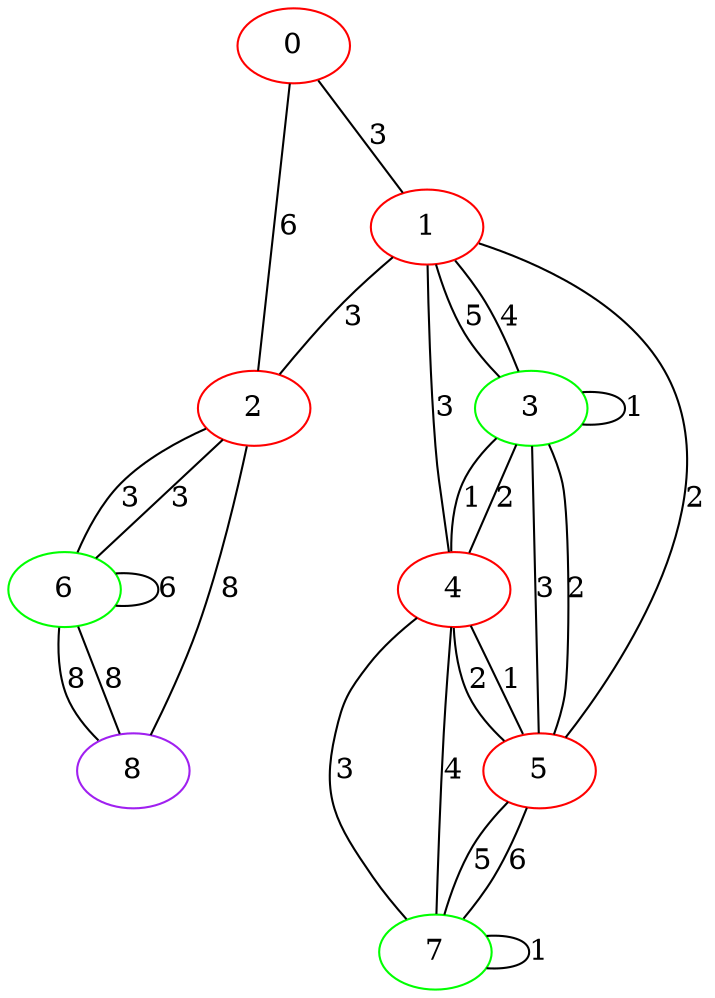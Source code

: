 graph "" {
0 [color=red, weight=1];
1 [color=red, weight=1];
2 [color=red, weight=1];
3 [color=green, weight=2];
4 [color=red, weight=1];
5 [color=red, weight=1];
6 [color=green, weight=2];
7 [color=green, weight=2];
8 [color=purple, weight=4];
0 -- 1  [key=0, label=3];
0 -- 2  [key=0, label=6];
1 -- 2  [key=0, label=3];
1 -- 3  [key=0, label=5];
1 -- 3  [key=1, label=4];
1 -- 4  [key=0, label=3];
1 -- 5  [key=0, label=2];
2 -- 6  [key=0, label=3];
2 -- 6  [key=1, label=3];
2 -- 8  [key=0, label=8];
3 -- 3  [key=0, label=1];
3 -- 4  [key=0, label=2];
3 -- 4  [key=1, label=1];
3 -- 5  [key=0, label=3];
3 -- 5  [key=1, label=2];
4 -- 5  [key=0, label=2];
4 -- 5  [key=1, label=1];
4 -- 7  [key=0, label=3];
4 -- 7  [key=1, label=4];
5 -- 7  [key=0, label=5];
5 -- 7  [key=1, label=6];
6 -- 8  [key=0, label=8];
6 -- 8  [key=1, label=8];
6 -- 6  [key=0, label=6];
7 -- 7  [key=0, label=1];
}
